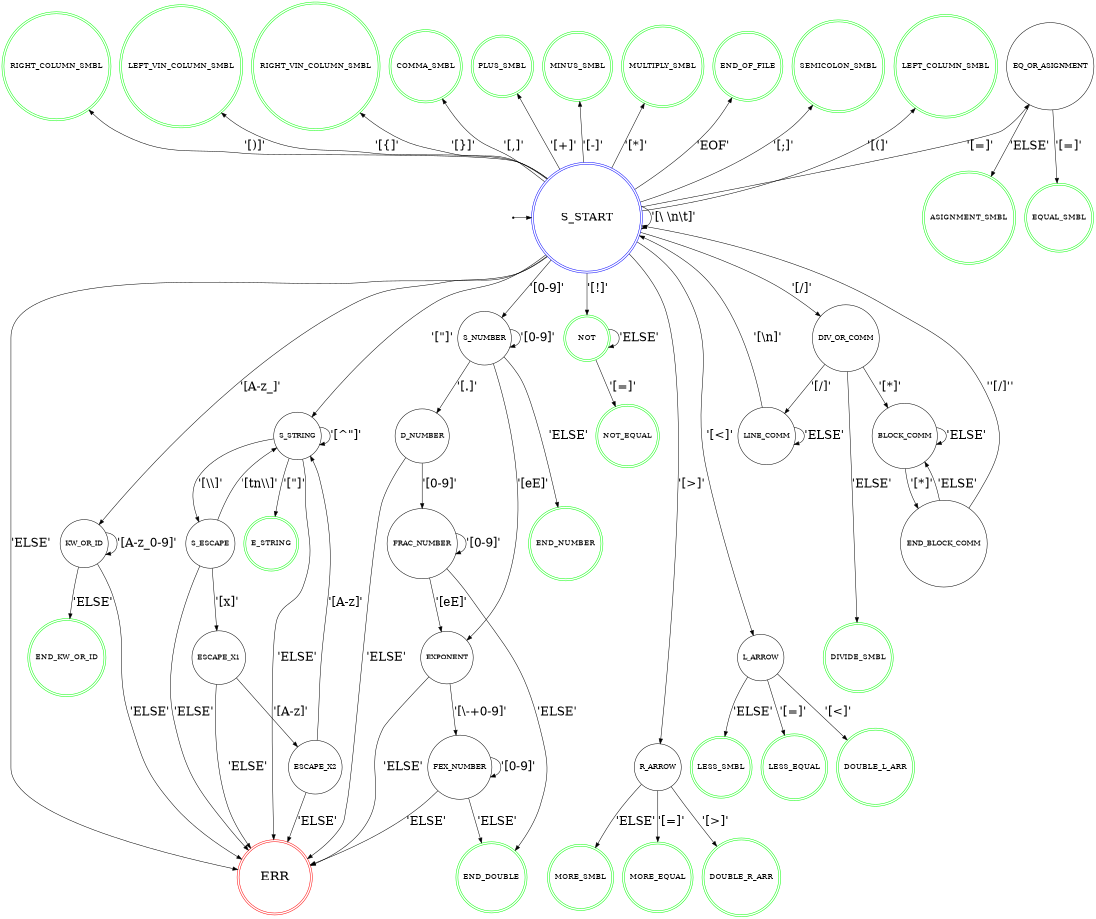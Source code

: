 digraph finite_state_machine 


{
    
    //rankdir=LR;
    size="7.3, 11.3"
    ratio= "compress"  
    page="8.5,11"
    #sccmap
    #unflatten
    #gvpr
    #constraint=false
    overlap="false"


    node [shape = point ]; qi; // tuto si definoval iba pre qi ze je point
    node [shape = doublecircle, fontsize = 23, color  = blue, width = 3];S_START;
    node [shape = doublecircle, fontsize = 26, color  = red, width = 2];ERR;
    node [shape = doublecircle, fontsize = 15, color  = green, width = 1.2];{
    												SEMICOLON_SMBL, LEFT_COLUMN_SMBL, RIGHT_COLUMN_SMBL,
    												LEFT_VIN_COLUMN_SMBL, RIGHT_VIN_COLUMN_SMBL, COMMA_SMBL,
    												PLUS_SMBL, MINUS_SMBL, MULTIPLY_SMBL, END_DOUBLE, END_NUMBER,
       												END_OF_FILE, END_KW_OR_ID, LESS_SMBL, LESS_EQUAL,
    												DOUBLE_R_ARR, DOUBLE_L_ARR,	MORE_SMBL, MORE_EQUAL, NOT,
    												E_STRING, ASIGNMENT_SMBL,	EQUAL_SMBL,DIVIDE_SMBL, NOT_EQUAL
    											};// ostatne su taketo neda sa nahodou priradit k tomu ako je vyssie ale viac poloziek?
    node [rank=max, shape = circle , fontsize = 14, color =black, width = 1 ]; 

################################################################################
# These are end states 
    
	
	S_START -> S_START						[ label = "\'[\\\ \\n\\t]\'" , fontsize = 24 ];		
		S_START -> NOT						[ label = "\'[!]\'" , fontsize = 25 ];
			NOT -> NOT_EQUAL					[ label = "\'[=]\'" , fontsize = 25  ];
			NOT -> NOT							[ label = "\'ELSE\'" , fontsize = 24 ];
		S_START -> R_ARROW					[ label = "\'[>]\'" , fontsize = 25 ];
			R_ARROW -> MORE_SMBL				[ label = "\'ELSE\'" , fontsize = 24 ];
			R_ARROW -> MORE_EQUAL				[ label = "\'[=]\'" , fontsize = 25 ];
			R_ARROW -> DOUBLE_R_ARR				[ label = "\'[>]\'" , fontsize = 25 ];
		S_START -> L_ARROW					[ label = "\'[<]\'" ,fontsize = 25  ];
			L_ARROW -> LESS_SMBL				[ label = "\'ELSE\'", fontsize = 24  ];
			L_ARROW -> LESS_EQUAL				[ label = "\'[=]\'" , fontsize = 25  ];
			L_ARROW -> DOUBLE_L_ARR				[ label = "\'[<]\'" , fontsize = 25  ];
		S_START -> KW_OR_ID					[ label = "\'[A-z_]\'", fontsize = 24  ];
			KW_OR_ID -> ERR					[ label = "\'ELSE\'", fontsize = 24  ];
			KW_OR_ID -> KW_OR_ID			[ label = "\'[A-z_0-9]\'", fontsize = 24  ];
			KW_OR_ID -> END_KW_OR_ID		[ label = "\'ELSE\'" , fontsize = 24 ];	
		DIV_OR_COMM -> DIVIDE_SMBL			[ label = "\'ELSE\'", fontsize = 24  ];	
		DIV_OR_COMM -> LINE_COMM			[ label = "\'[/]\'" , fontsize = 25  ];
			LINE_COMM -> LINE_COMM 				[ label = "\'ELSE\'", fontsize = 24  ];
			LINE_COMM -> S_START				[ label = "\'[\\n]\'" , fontsize = 25  ];
		DIV_OR_COMM -> BLOCK_COMM				[ label = "\'[*]\'" , fontsize = 25  ];
			BLOCK_COMM -> END_BLOCK_COMM		[ label = "\'[*]\'" , fontsize = 25  ];
			BLOCK_COMM -> BLOCK_COMM 			[ label = "\'ELSE\'", fontsize = 24  ];
				END_BLOCK_COMM -> S_START		[ label = "\''[/]'\'" , fontsize = 25  ];
			END_BLOCK_COMM -> BLOCK_COMM 		[ label = "\'ELSE\'", fontsize = 24  ];
		S_STRING -> S_STRING				[ label = "\'[\^\"]\'", fontsize = 24 ];
			S_STRING -> ERR					[ label = "\'ELSE\'", fontsize = 24  ];	
			S_STRING -> S_ESCAPE			[ label = "\'[\\\\]\'", fontsize = 25  ];
				S_ESCAPE -> S_STRING			[ label = "\'[tn\\\\]\'", fontsize = 25 ]
				S_ESCAPE -> ERR					[ label = "\'ELSE\'", fontsize = 24  ];	
				S_ESCAPE -> ESCAPE_X1			[ label = "\'[x]\'", fontsize = 25   ];
					ESCAPE_X1 -> ESCAPE_X2		[ label = "\'[A-z]\'" , fontsize = 24 ];
					ESCAPE_X1 -> ERR 			[ label = "\'ELSE\'" , fontsize = 24 ];
						ESCAPE_X2 -> S_STRING   [ label = "\'[A-z]\'" , fontsize = 24 ];
						ESCAPE_X2 -> ERR 		[ label = "\'ELSE\'" , fontsize = 24 ];	
			S_STRING -> E_STRING				[ label = "\'[\"]\'" , fontsize = 25 ];
		S_START -> EQ_OR_ASIGNMENT				[ label = "\'[=]\'", fontsize = 25 ];
			EQ_OR_ASIGNMENT -> ASIGNMENT_SMBL	[ label = "\'ELSE\'" , fontsize = 24 ];
			EQ_OR_ASIGNMENT -> EQUAL_SMBL		[ label = "\'[=]\'", fontsize = 25  ];
	S_START -> ERR						[ label = "\'ELSE\'" , fontsize = 24 ];
	S_START -> COMMA_SMBL				[ label = "\'[,]\'", fontsize = 25   ];
	S_START -> END_OF_FILE				[ label = "\'EOF\'", fontsize = 24 ];
	S_START -> PLUS_SMBL				[ label = "\'[+]\'" , fontsize = 25  ];
	S_START -> MINUS_SMBL				[ label = "\'[-]\'", fontsize = 25   ];
	S_START -> LEFT_VIN_COLUMN_SMBL		[ label = "\'[{]\'" , fontsize = 25 ];
	S_START -> RIGHT_VIN_COLUMN_SMBL	[ label = "\'[}]\'" , fontsize = 25 ];	
	S_START -> S_STRING 				[ label = "\'[\"]\'" , fontsize = 25 ];
	S_START -> RIGHT_COLUMN_SMBL		[ label = "\'[)]\'" , fontsize = 25 ];
	S_START -> LEFT_COLUMN_SMBL			[ label = "\'[(]\'" , fontsize = 25 ];
	S_START -> DIV_OR_COMM				[ label = "\'[/]\'", fontsize = 25  ];
	S_START -> MULTIPLY_SMBL			[ label = "\'[*]\'" , fontsize = 25 ];
	S_START -> SEMICOLON_SMBL			[ label = "\'[;]\'", fontsize = 25  ];
	S_START -> S_NUMBER 				[ label = "\'[0-9]\'" , fontsize = 24 ];
		S_NUMBER -> S_NUMBER			[ label = "\'[0-9]\'" , fontsize = 24 ];
		S_NUMBER -> END_NUMBER			[ label = "\'ELSE\'" , fontsize = 24 ];	
		S_NUMBER -> EXPONENT			[ label = "\'[eE]\'", fontsize = 24  ];
		S_NUMBER -> D_NUMBER			[ label = "\'[.]\'" fontsize = 25 ];
			D_NUMBER -> FRAC_NUMBER			[ label = "\'[0-9]\'" , fontsize = 24 ];
			D_NUMBER -> ERR					[ label = "\'ELSE\'" , fontsize = 24 ];    
			FRAC_NUMBER -> FRAC_NUMBER			[ label = "\'[0-9]\'", fontsize = 24 ];
			FRAC_NUMBER -> END_DOUBLE		[ label = "\'ELSE\'" , fontsize = 24 ];
			FRAC_NUMBER -> EXPONENT			[ label = "\'[eE]\'" , fontsize = 24 ];
				EXPONENT -> FEX_NUMBER			[ label = "\'[\\\-+0-9]\'", fontsize = 24  ];
				EXPONENT -> ERR					[ label = "\'ELSE\'" , fontsize = 24 ];
					FEX_NUMBER -> FEX_NUMBER		[ label = "\'[0-9]\'" , fontsize = 24 ];
					FEX_NUMBER -> END_DOUBLE		[ label = "\'ELSE\'" , fontsize = 24 ];		
					FEX_NUMBER -> ERR				[ label = "\'ELSE\'" , fontsize = 24 ];
	qi -> S_START;
	{	rank=same qi,S_START }//, NOT, NOT_EQUAL
	//ak vymazem tak povodny stav ako predtym celkom

	{
		rank=same //layer
			S_NUMBER, NOT//, NONOVE
	}

	
	
	{ 	rank=min END_OF_FILE }
	{ 
		rank=same //as EOF ^^^
			END_OF_FILE,
			SEMICOLON_SMBL,
			LEFT_VIN_COLUMN_SMBL, 
			RIGHT_COLUMN_SMBL, 
			RIGHT_VIN_COLUMN_SMBL, 
			LEFT_COLUMN_SMBL,    
			COMMA_SMBL,
			EQ_OR_ASIGNMENT,
			PLUS_SMBL,
			MINUS_SMBL,
			MULTIPLY_SMBL		
	}

	{
		rank=same //layer
			R_ARROW,
			FEX_NUMBER,
			LESS_EQUAL,LESS_SMBL
	}

	{
		rank=same //layer
			L_ARROW,
			DIVIDE_SMBL,
			END_KW_OR_ID
	}

	{
		rank=same //layers
			E_STRING,
			KW_OR_ID,
			END_NUMBER
	}

}

